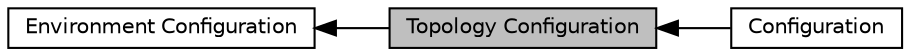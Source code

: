 digraph "Topology Configuration"
{
  edge [fontname="Helvetica",fontsize="10",labelfontname="Helvetica",labelfontsize="10"];
  node [fontname="Helvetica",fontsize="10",shape=box];
  rankdir=LR;
  Node2 [label="Environment Configuration",height=0.2,width=0.4,color="black", fillcolor="white", style="filled",URL="$group____envi__config.html",tooltip="Including simulation area, geography, topography, fading information, etc."];
  Node3 [label="Configuration",height=0.2,width=0.4,color="black", fillcolor="white", style="filled",URL="$group____Predefined__traffic.html",tooltip="Including Application type, Source, destination, background, etc."];
  Node1 [label="Topology Configuration",height=0.2,width=0.4,color="black", fillcolor="grey75", style="filled", fontcolor="black",tooltip="Including cell type, eNB topology, UE distribution, mobility information, etc."];
  Node2->Node1 [shape=plaintext, dir="back", style="solid"];
  Node1->Node3 [shape=plaintext, dir="back", style="solid"];
}
